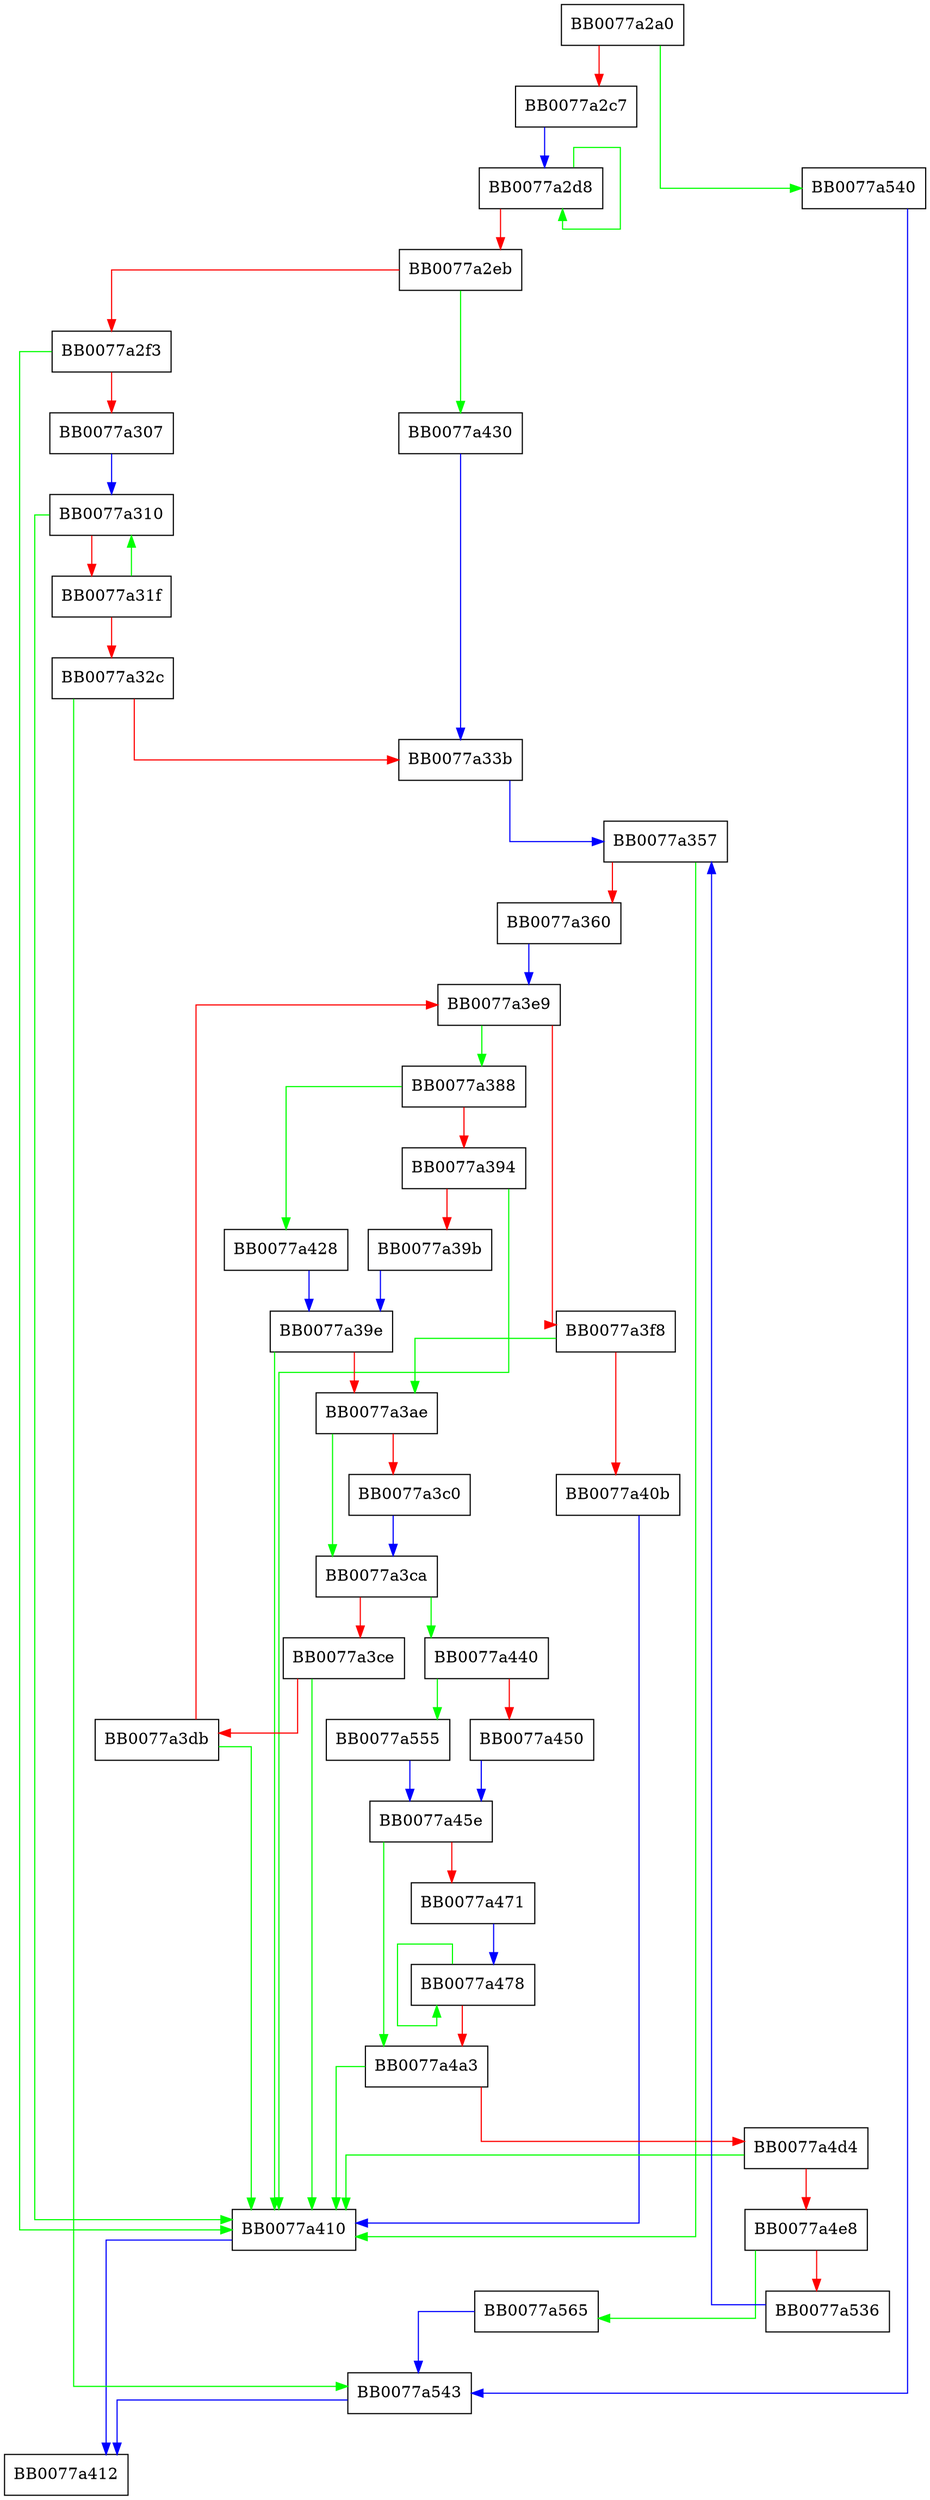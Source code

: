 digraph ossl_punycode_decode {
  node [shape="box"];
  graph [splines=ortho];
  BB0077a2a0 -> BB0077a540 [color="green"];
  BB0077a2a0 -> BB0077a2c7 [color="red"];
  BB0077a2c7 -> BB0077a2d8 [color="blue"];
  BB0077a2d8 -> BB0077a2d8 [color="green"];
  BB0077a2d8 -> BB0077a2eb [color="red"];
  BB0077a2eb -> BB0077a430 [color="green"];
  BB0077a2eb -> BB0077a2f3 [color="red"];
  BB0077a2f3 -> BB0077a410 [color="green"];
  BB0077a2f3 -> BB0077a307 [color="red"];
  BB0077a307 -> BB0077a310 [color="blue"];
  BB0077a310 -> BB0077a410 [color="green"];
  BB0077a310 -> BB0077a31f [color="red"];
  BB0077a31f -> BB0077a310 [color="green"];
  BB0077a31f -> BB0077a32c [color="red"];
  BB0077a32c -> BB0077a543 [color="green"];
  BB0077a32c -> BB0077a33b [color="red"];
  BB0077a33b -> BB0077a357 [color="blue"];
  BB0077a357 -> BB0077a410 [color="green"];
  BB0077a357 -> BB0077a360 [color="red"];
  BB0077a360 -> BB0077a3e9 [color="blue"];
  BB0077a388 -> BB0077a428 [color="green"];
  BB0077a388 -> BB0077a394 [color="red"];
  BB0077a394 -> BB0077a410 [color="green"];
  BB0077a394 -> BB0077a39b [color="red"];
  BB0077a39b -> BB0077a39e [color="blue"];
  BB0077a39e -> BB0077a410 [color="green"];
  BB0077a39e -> BB0077a3ae [color="red"];
  BB0077a3ae -> BB0077a3ca [color="green"];
  BB0077a3ae -> BB0077a3c0 [color="red"];
  BB0077a3c0 -> BB0077a3ca [color="blue"];
  BB0077a3ca -> BB0077a440 [color="green"];
  BB0077a3ca -> BB0077a3ce [color="red"];
  BB0077a3ce -> BB0077a410 [color="green"];
  BB0077a3ce -> BB0077a3db [color="red"];
  BB0077a3db -> BB0077a410 [color="green"];
  BB0077a3db -> BB0077a3e9 [color="red"];
  BB0077a3e9 -> BB0077a388 [color="green"];
  BB0077a3e9 -> BB0077a3f8 [color="red"];
  BB0077a3f8 -> BB0077a3ae [color="green"];
  BB0077a3f8 -> BB0077a40b [color="red"];
  BB0077a40b -> BB0077a410 [color="blue"];
  BB0077a410 -> BB0077a412 [color="blue"];
  BB0077a428 -> BB0077a39e [color="blue"];
  BB0077a430 -> BB0077a33b [color="blue"];
  BB0077a440 -> BB0077a555 [color="green"];
  BB0077a440 -> BB0077a450 [color="red"];
  BB0077a450 -> BB0077a45e [color="blue"];
  BB0077a45e -> BB0077a4a3 [color="green"];
  BB0077a45e -> BB0077a471 [color="red"];
  BB0077a471 -> BB0077a478 [color="blue"];
  BB0077a478 -> BB0077a478 [color="green"];
  BB0077a478 -> BB0077a4a3 [color="red"];
  BB0077a4a3 -> BB0077a410 [color="green"];
  BB0077a4a3 -> BB0077a4d4 [color="red"];
  BB0077a4d4 -> BB0077a410 [color="green"];
  BB0077a4d4 -> BB0077a4e8 [color="red"];
  BB0077a4e8 -> BB0077a565 [color="green"];
  BB0077a4e8 -> BB0077a536 [color="red"];
  BB0077a536 -> BB0077a357 [color="blue"];
  BB0077a540 -> BB0077a543 [color="blue"];
  BB0077a543 -> BB0077a412 [color="blue"];
  BB0077a555 -> BB0077a45e [color="blue"];
  BB0077a565 -> BB0077a543 [color="blue"];
}